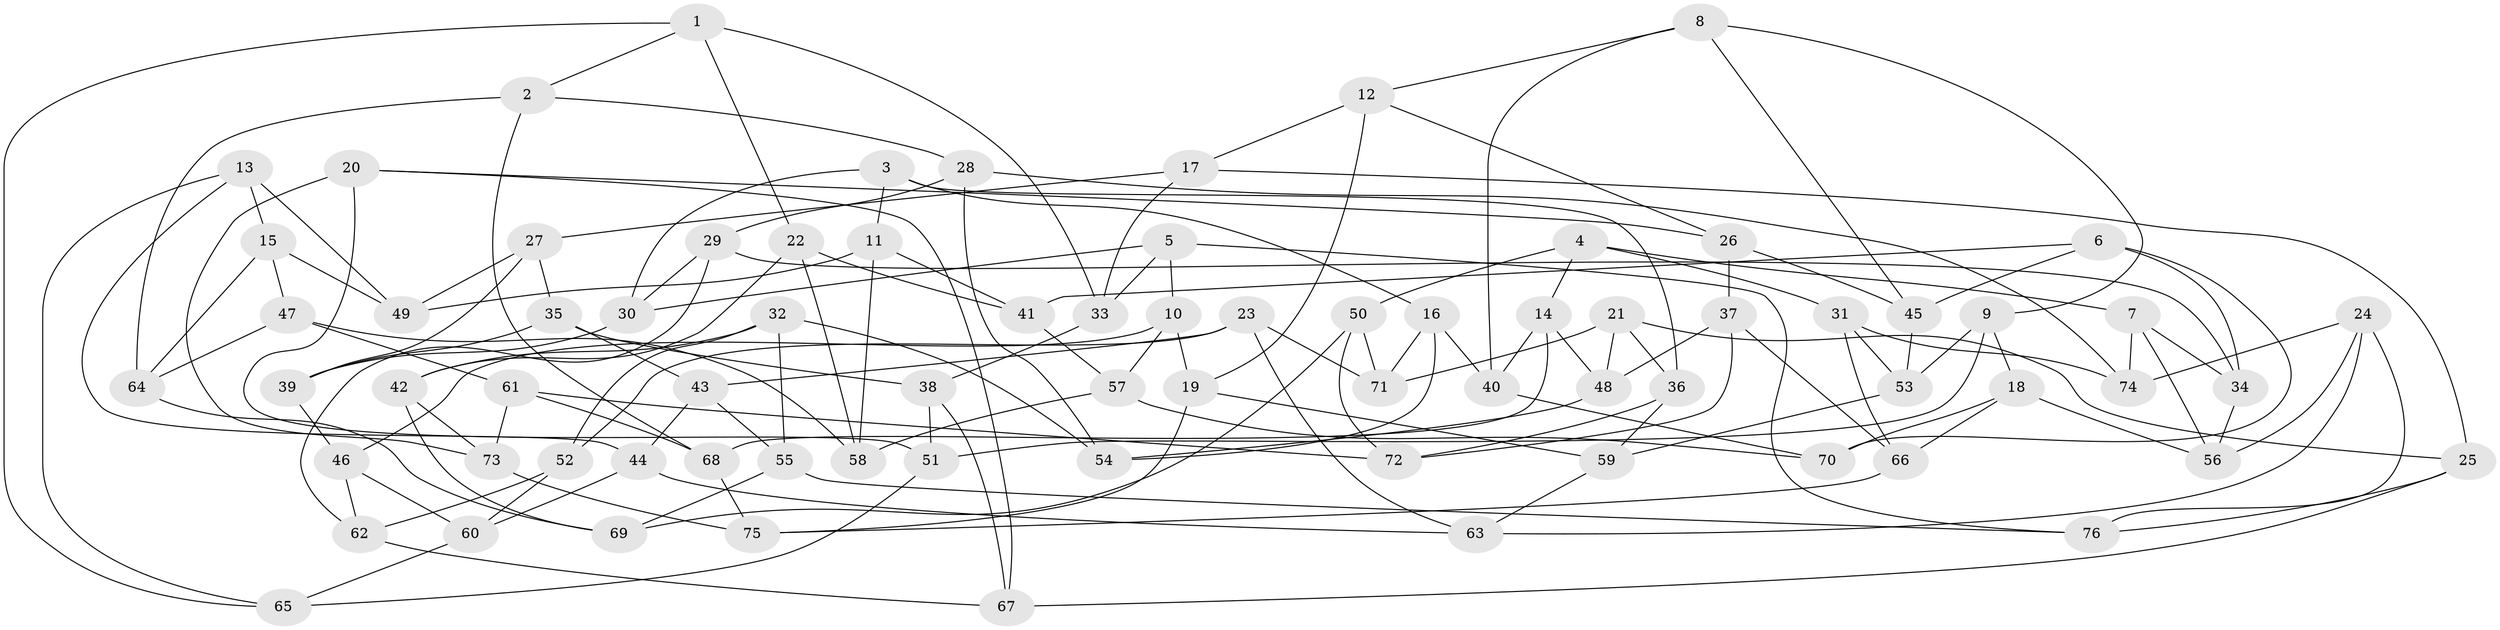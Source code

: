 // coarse degree distribution, {4: 0.41304347826086957, 6: 0.1956521739130435, 5: 0.3695652173913043, 3: 0.021739130434782608}
// Generated by graph-tools (version 1.1) at 2025/38/03/04/25 23:38:04]
// undirected, 76 vertices, 152 edges
graph export_dot {
  node [color=gray90,style=filled];
  1;
  2;
  3;
  4;
  5;
  6;
  7;
  8;
  9;
  10;
  11;
  12;
  13;
  14;
  15;
  16;
  17;
  18;
  19;
  20;
  21;
  22;
  23;
  24;
  25;
  26;
  27;
  28;
  29;
  30;
  31;
  32;
  33;
  34;
  35;
  36;
  37;
  38;
  39;
  40;
  41;
  42;
  43;
  44;
  45;
  46;
  47;
  48;
  49;
  50;
  51;
  52;
  53;
  54;
  55;
  56;
  57;
  58;
  59;
  60;
  61;
  62;
  63;
  64;
  65;
  66;
  67;
  68;
  69;
  70;
  71;
  72;
  73;
  74;
  75;
  76;
  1 -- 2;
  1 -- 33;
  1 -- 65;
  1 -- 22;
  2 -- 28;
  2 -- 64;
  2 -- 68;
  3 -- 30;
  3 -- 11;
  3 -- 16;
  3 -- 36;
  4 -- 14;
  4 -- 50;
  4 -- 31;
  4 -- 7;
  5 -- 10;
  5 -- 30;
  5 -- 76;
  5 -- 33;
  6 -- 45;
  6 -- 34;
  6 -- 70;
  6 -- 41;
  7 -- 74;
  7 -- 34;
  7 -- 56;
  8 -- 45;
  8 -- 40;
  8 -- 12;
  8 -- 9;
  9 -- 18;
  9 -- 53;
  9 -- 51;
  10 -- 19;
  10 -- 46;
  10 -- 57;
  11 -- 41;
  11 -- 58;
  11 -- 49;
  12 -- 17;
  12 -- 19;
  12 -- 26;
  13 -- 49;
  13 -- 44;
  13 -- 65;
  13 -- 15;
  14 -- 40;
  14 -- 48;
  14 -- 68;
  15 -- 49;
  15 -- 47;
  15 -- 64;
  16 -- 40;
  16 -- 71;
  16 -- 54;
  17 -- 25;
  17 -- 33;
  17 -- 27;
  18 -- 66;
  18 -- 70;
  18 -- 56;
  19 -- 75;
  19 -- 59;
  20 -- 67;
  20 -- 51;
  20 -- 26;
  20 -- 73;
  21 -- 48;
  21 -- 71;
  21 -- 36;
  21 -- 25;
  22 -- 58;
  22 -- 41;
  22 -- 42;
  23 -- 43;
  23 -- 52;
  23 -- 71;
  23 -- 63;
  24 -- 76;
  24 -- 63;
  24 -- 56;
  24 -- 74;
  25 -- 67;
  25 -- 76;
  26 -- 37;
  26 -- 45;
  27 -- 35;
  27 -- 49;
  27 -- 39;
  28 -- 54;
  28 -- 29;
  28 -- 74;
  29 -- 30;
  29 -- 34;
  29 -- 62;
  30 -- 39;
  31 -- 66;
  31 -- 74;
  31 -- 53;
  32 -- 52;
  32 -- 55;
  32 -- 42;
  32 -- 54;
  33 -- 38;
  34 -- 56;
  35 -- 38;
  35 -- 39;
  35 -- 43;
  36 -- 59;
  36 -- 72;
  37 -- 66;
  37 -- 48;
  37 -- 72;
  38 -- 51;
  38 -- 67;
  39 -- 46;
  40 -- 70;
  41 -- 57;
  42 -- 69;
  42 -- 73;
  43 -- 55;
  43 -- 44;
  44 -- 63;
  44 -- 60;
  45 -- 53;
  46 -- 60;
  46 -- 62;
  47 -- 58;
  47 -- 64;
  47 -- 61;
  48 -- 54;
  50 -- 69;
  50 -- 72;
  50 -- 71;
  51 -- 65;
  52 -- 60;
  52 -- 62;
  53 -- 59;
  55 -- 76;
  55 -- 69;
  57 -- 70;
  57 -- 58;
  59 -- 63;
  60 -- 65;
  61 -- 73;
  61 -- 72;
  61 -- 68;
  62 -- 67;
  64 -- 69;
  66 -- 75;
  68 -- 75;
  73 -- 75;
}
